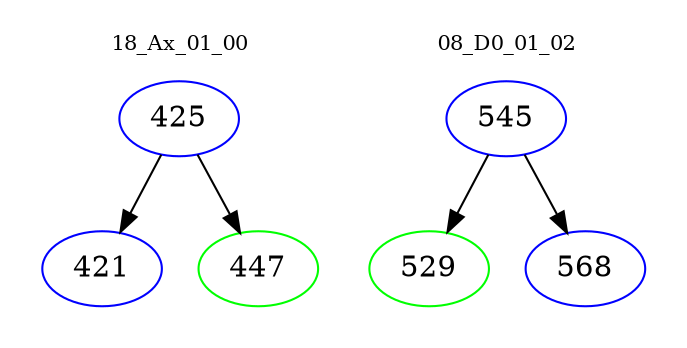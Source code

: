 digraph{
subgraph cluster_0 {
color = white
label = "18_Ax_01_00";
fontsize=10;
T0_425 [label="425", color="blue"]
T0_425 -> T0_421 [color="black"]
T0_421 [label="421", color="blue"]
T0_425 -> T0_447 [color="black"]
T0_447 [label="447", color="green"]
}
subgraph cluster_1 {
color = white
label = "08_D0_01_02";
fontsize=10;
T1_545 [label="545", color="blue"]
T1_545 -> T1_529 [color="black"]
T1_529 [label="529", color="green"]
T1_545 -> T1_568 [color="black"]
T1_568 [label="568", color="blue"]
}
}
